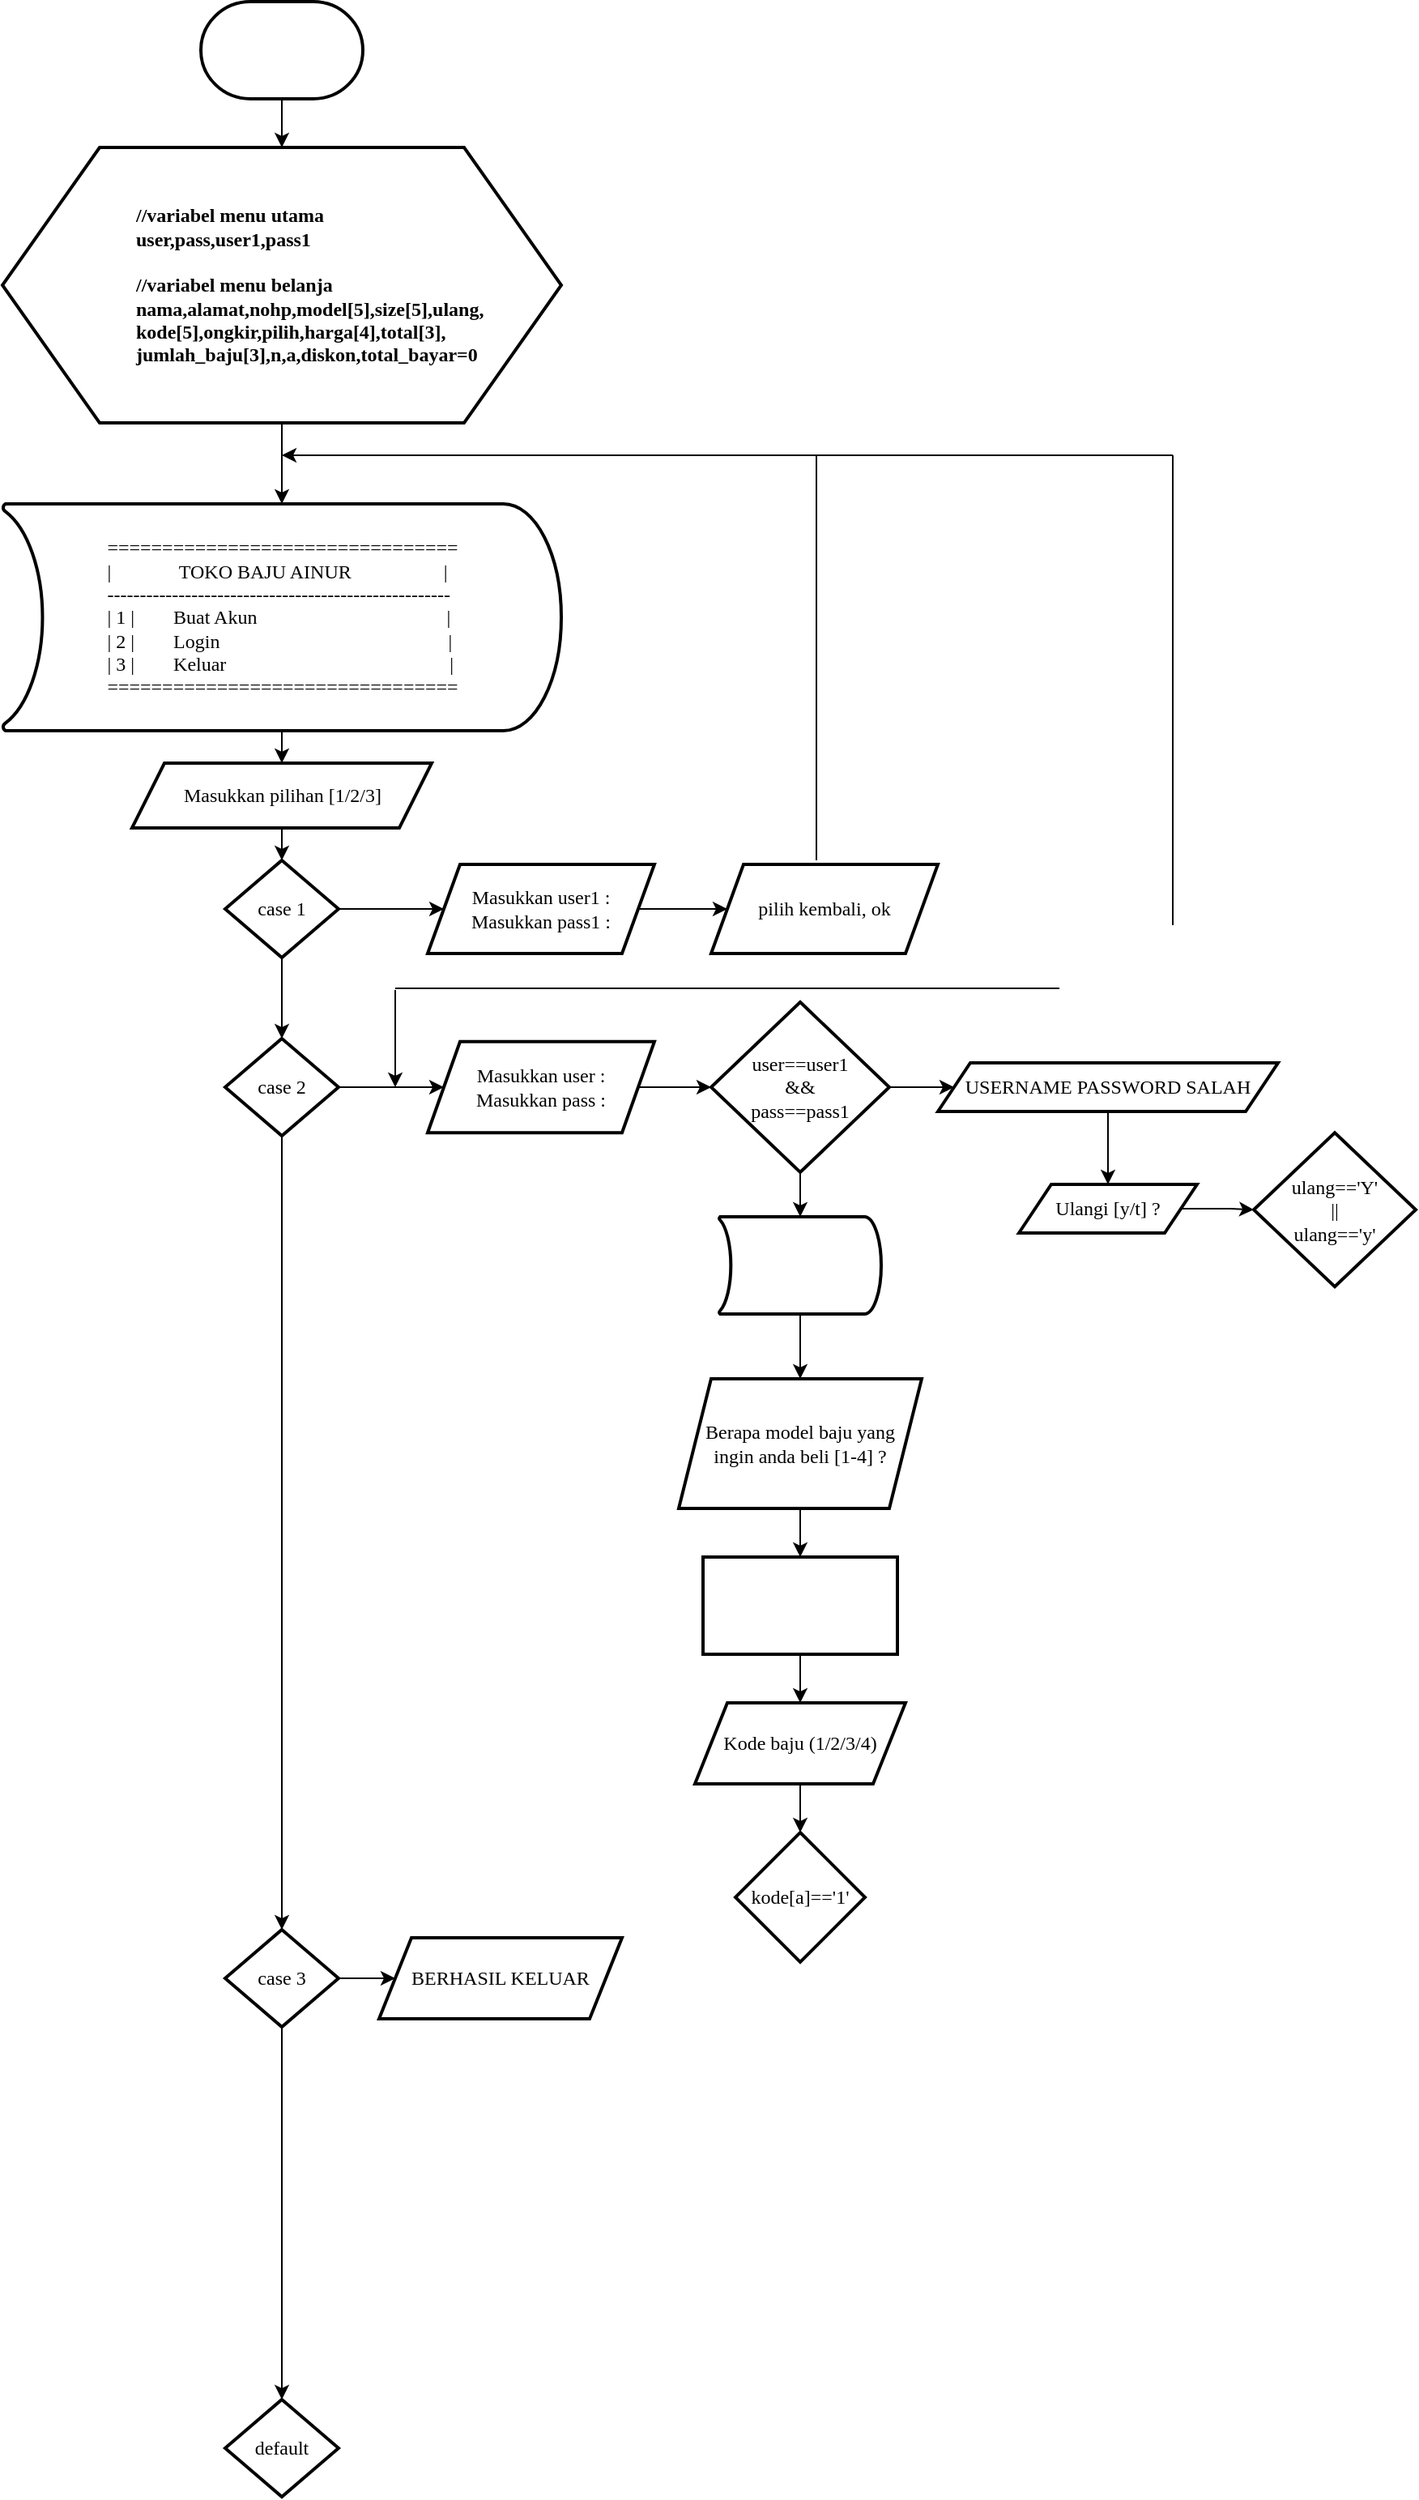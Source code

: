 <mxfile version="20.8.1" type="github"><diagram id="lUVQCdelqZV2-xX5M3US" name="Page-1"><mxGraphModel dx="677" dy="372" grid="1" gridSize="10" guides="1" tooltips="1" connect="1" arrows="1" fold="1" page="1" pageScale="1" pageWidth="850" pageHeight="1100" math="0" shadow="0"><root><mxCell id="0"/><mxCell id="1" parent="0"/><mxCell id="BLzsqgk2nv_leOkiWDsG-5" value="" style="edgeStyle=orthogonalEdgeStyle;rounded=0;orthogonalLoop=1;jettySize=auto;html=1;" edge="1" parent="1" source="BLzsqgk2nv_leOkiWDsG-1" target="BLzsqgk2nv_leOkiWDsG-4"><mxGeometry relative="1" as="geometry"/></mxCell><mxCell id="BLzsqgk2nv_leOkiWDsG-1" value="" style="strokeWidth=2;html=1;shape=mxgraph.flowchart.terminator;whiteSpace=wrap;" vertex="1" parent="1"><mxGeometry x="320" y="20" width="100" height="60" as="geometry"/></mxCell><mxCell id="BLzsqgk2nv_leOkiWDsG-9" value="" style="edgeStyle=orthogonalEdgeStyle;rounded=0;orthogonalLoop=1;jettySize=auto;html=1;fontFamily=Times New Roman;" edge="1" parent="1" source="BLzsqgk2nv_leOkiWDsG-4" target="BLzsqgk2nv_leOkiWDsG-8"><mxGeometry relative="1" as="geometry"/></mxCell><mxCell id="BLzsqgk2nv_leOkiWDsG-4" value="&lt;blockquote style=&quot;margin: 0 0 0 40px; border: none; padding: 0px;&quot;&gt;&lt;blockquote style=&quot;margin: 0 0 0 40px; border: none; padding: 0px;&quot;&gt;&lt;div&gt;&lt;font style=&quot;&quot; face=&quot;Times New Roman&quot;&gt;&lt;b&gt;//variabel menu utama&lt;/b&gt;&lt;/font&gt;&lt;/div&gt;&lt;/blockquote&gt;&lt;blockquote style=&quot;margin: 0 0 0 40px; border: none; padding: 0px;&quot;&gt;&lt;div&gt;&lt;font face=&quot;Times New Roman&quot;&gt;&lt;b&gt;user,pass,&lt;/b&gt;&lt;/font&gt;&lt;b style=&quot;font-family: &amp;quot;Times New Roman&amp;quot;; background-color: initial;&quot;&gt;user1,pass1&lt;/b&gt;&lt;/div&gt;&lt;div&gt;&lt;b style=&quot;font-family: &amp;quot;Times New Roman&amp;quot;; background-color: initial;&quot;&gt;&lt;br&gt;&lt;/b&gt;&lt;/div&gt;&lt;/blockquote&gt;&lt;blockquote style=&quot;margin: 0 0 0 40px; border: none; padding: 0px;&quot;&gt;&lt;div&gt;&lt;font face=&quot;Times New Roman&quot;&gt;&lt;b&gt;//variabel menu belanja&lt;/b&gt;&lt;/font&gt;&lt;/div&gt;&lt;/blockquote&gt;&lt;blockquote style=&quot;margin: 0 0 0 40px; border: none; padding: 0px;&quot;&gt;&lt;div&gt;&lt;font face=&quot;Times New Roman&quot;&gt;&lt;b&gt;nama,alamat,&lt;/b&gt;&lt;/font&gt;&lt;b style=&quot;font-family: &amp;quot;Times New Roman&amp;quot;; background-color: initial;&quot;&gt;nohp,&lt;/b&gt;&lt;b style=&quot;font-family: &amp;quot;Times New Roman&amp;quot;; background-color: initial;&quot;&gt;model[5],size[5],&lt;/b&gt;&lt;b style=&quot;font-family: &amp;quot;Times New Roman&amp;quot;; background-color: initial;&quot;&gt;ulang,&amp;nbsp; &amp;nbsp; &amp;nbsp; &amp;nbsp; &amp;nbsp;&amp;nbsp;&lt;/b&gt;&lt;/div&gt;&lt;/blockquote&gt;&lt;blockquote style=&quot;margin: 0 0 0 40px; border: none; padding: 0px;&quot;&gt;&lt;div&gt;&lt;font face=&quot;Times New Roman&quot;&gt;&lt;b&gt;kode[5],&lt;/b&gt;&lt;/font&gt;&lt;b style=&quot;font-family: &amp;quot;Times New Roman&amp;quot;; background-color: initial;&quot;&gt;ongkir,pilih,&lt;/b&gt;&lt;b style=&quot;font-family: &amp;quot;Times New Roman&amp;quot;; background-color: initial;&quot;&gt;harga[4],total[3],&lt;/b&gt;&lt;/div&gt;&lt;div&gt;&lt;b style=&quot;font-family: &amp;quot;Times New Roman&amp;quot;; background-color: initial;&quot;&gt;jumlah_baju[3],&lt;/b&gt;&lt;b style=&quot;font-family: &amp;quot;Times New Roman&amp;quot;; background-color: initial;&quot;&gt;n,a,diskon,&lt;/b&gt;&lt;b style=&quot;font-family: &amp;quot;Times New Roman&amp;quot;; background-color: initial;&quot;&gt;total_bayar=0&lt;/b&gt;&lt;/div&gt;&lt;/blockquote&gt;&lt;/blockquote&gt;&lt;div&gt;&lt;span style=&quot;&quot;&gt;&#9;&lt;/span&gt;&lt;/div&gt;" style="shape=hexagon;perimeter=hexagonPerimeter2;whiteSpace=wrap;html=1;fixedSize=1;strokeWidth=2;size=60;align=left;" vertex="1" parent="1"><mxGeometry x="197.5" y="110" width="345" height="170" as="geometry"/></mxCell><mxCell id="BLzsqgk2nv_leOkiWDsG-11" value="" style="edgeStyle=orthogonalEdgeStyle;rounded=0;orthogonalLoop=1;jettySize=auto;html=1;fontFamily=Times New Roman;" edge="1" parent="1" source="BLzsqgk2nv_leOkiWDsG-8" target="BLzsqgk2nv_leOkiWDsG-10"><mxGeometry relative="1" as="geometry"/></mxCell><mxCell id="BLzsqgk2nv_leOkiWDsG-8" value="&lt;div style=&quot;text-align: justify;&quot;&gt;================================&lt;/div&gt;&lt;div style=&quot;text-align: justify;&quot;&gt;|&amp;nbsp; &amp;nbsp; &amp;nbsp; &amp;nbsp; &amp;nbsp; &amp;nbsp; &amp;nbsp; TOKO BAJU AINUR&amp;nbsp; &amp;nbsp; &amp;nbsp; &amp;nbsp; &amp;nbsp; &amp;nbsp; &amp;nbsp; &amp;nbsp; &amp;nbsp; &amp;nbsp;|&lt;/div&gt;&lt;div style=&quot;text-align: justify;&quot;&gt;-----------------------------------------------------&lt;/div&gt;&lt;div style=&quot;text-align: justify;&quot;&gt;| 1 |&amp;nbsp; &amp;nbsp; &amp;nbsp; &amp;nbsp; Buat Akun&amp;nbsp; &amp;nbsp; &amp;nbsp; &amp;nbsp; &amp;nbsp; &amp;nbsp; &amp;nbsp; &amp;nbsp; &amp;nbsp; &amp;nbsp; &amp;nbsp; &amp;nbsp; &amp;nbsp; &amp;nbsp; &amp;nbsp; &amp;nbsp; &amp;nbsp; &amp;nbsp; &amp;nbsp; &amp;nbsp;|&lt;/div&gt;&lt;div style=&quot;text-align: justify;&quot;&gt;| 2 |&amp;nbsp; &amp;nbsp; &amp;nbsp; &amp;nbsp; Login&amp;nbsp; &amp;nbsp; &amp;nbsp; &amp;nbsp; &amp;nbsp; &amp;nbsp; &amp;nbsp; &amp;nbsp; &amp;nbsp; &amp;nbsp; &amp;nbsp; &amp;nbsp; &amp;nbsp; &amp;nbsp; &amp;nbsp; &amp;nbsp; &amp;nbsp; &amp;nbsp; &amp;nbsp; &amp;nbsp; &amp;nbsp; &amp;nbsp; &amp;nbsp; &amp;nbsp;|&lt;/div&gt;&lt;div style=&quot;text-align: justify;&quot;&gt;| 3 |&amp;nbsp; &amp;nbsp; &amp;nbsp; &amp;nbsp; Keluar&amp;nbsp; &amp;nbsp; &amp;nbsp; &amp;nbsp; &amp;nbsp; &amp;nbsp; &amp;nbsp; &amp;nbsp; &amp;nbsp; &amp;nbsp; &amp;nbsp; &amp;nbsp; &amp;nbsp; &amp;nbsp; &amp;nbsp; &amp;nbsp; &amp;nbsp; &amp;nbsp; &amp;nbsp; &amp;nbsp; &amp;nbsp; &amp;nbsp; &amp;nbsp; |&lt;/div&gt;&lt;div style=&quot;text-align: justify;&quot;&gt;================================&lt;/div&gt;" style="strokeWidth=2;html=1;shape=mxgraph.flowchart.stored_data;whiteSpace=wrap;fontFamily=Times New Roman;direction=west;" vertex="1" parent="1"><mxGeometry x="197.5" y="330" width="345" height="140" as="geometry"/></mxCell><mxCell id="BLzsqgk2nv_leOkiWDsG-13" value="" style="edgeStyle=orthogonalEdgeStyle;rounded=0;orthogonalLoop=1;jettySize=auto;html=1;fontFamily=Times New Roman;" edge="1" parent="1" source="BLzsqgk2nv_leOkiWDsG-10" target="BLzsqgk2nv_leOkiWDsG-12"><mxGeometry relative="1" as="geometry"/></mxCell><mxCell id="BLzsqgk2nv_leOkiWDsG-10" value="Masukkan pilihan [1/2/3]" style="shape=parallelogram;perimeter=parallelogramPerimeter;whiteSpace=wrap;html=1;fixedSize=1;fontFamily=Times New Roman;strokeWidth=2;" vertex="1" parent="1"><mxGeometry x="277.5" y="490" width="185" height="40" as="geometry"/></mxCell><mxCell id="BLzsqgk2nv_leOkiWDsG-15" value="" style="edgeStyle=orthogonalEdgeStyle;rounded=0;orthogonalLoop=1;jettySize=auto;html=1;fontFamily=Times New Roman;" edge="1" parent="1" source="BLzsqgk2nv_leOkiWDsG-12" target="BLzsqgk2nv_leOkiWDsG-14"><mxGeometry relative="1" as="geometry"/></mxCell><mxCell id="BLzsqgk2nv_leOkiWDsG-21" value="" style="edgeStyle=orthogonalEdgeStyle;rounded=0;orthogonalLoop=1;jettySize=auto;html=1;fontFamily=Times New Roman;" edge="1" parent="1" source="BLzsqgk2nv_leOkiWDsG-12" target="BLzsqgk2nv_leOkiWDsG-20"><mxGeometry relative="1" as="geometry"/></mxCell><mxCell id="BLzsqgk2nv_leOkiWDsG-12" value="case 1" style="rhombus;whiteSpace=wrap;html=1;fontFamily=Times New Roman;strokeWidth=2;" vertex="1" parent="1"><mxGeometry x="335" y="550" width="70" height="60" as="geometry"/></mxCell><mxCell id="BLzsqgk2nv_leOkiWDsG-17" value="" style="edgeStyle=orthogonalEdgeStyle;rounded=0;orthogonalLoop=1;jettySize=auto;html=1;fontFamily=Times New Roman;" edge="1" parent="1" source="BLzsqgk2nv_leOkiWDsG-14" target="BLzsqgk2nv_leOkiWDsG-16"><mxGeometry relative="1" as="geometry"/></mxCell><mxCell id="BLzsqgk2nv_leOkiWDsG-29" value="" style="edgeStyle=orthogonalEdgeStyle;rounded=0;orthogonalLoop=1;jettySize=auto;html=1;fontFamily=Times New Roman;" edge="1" parent="1" source="BLzsqgk2nv_leOkiWDsG-14" target="BLzsqgk2nv_leOkiWDsG-28"><mxGeometry relative="1" as="geometry"/></mxCell><mxCell id="BLzsqgk2nv_leOkiWDsG-14" value="case 2" style="rhombus;whiteSpace=wrap;html=1;fontFamily=Times New Roman;strokeWidth=2;" vertex="1" parent="1"><mxGeometry x="335" y="660" width="70" height="60" as="geometry"/></mxCell><mxCell id="BLzsqgk2nv_leOkiWDsG-19" value="" style="edgeStyle=orthogonalEdgeStyle;rounded=0;orthogonalLoop=1;jettySize=auto;html=1;fontFamily=Times New Roman;" edge="1" parent="1" source="BLzsqgk2nv_leOkiWDsG-16" target="BLzsqgk2nv_leOkiWDsG-18"><mxGeometry relative="1" as="geometry"/></mxCell><mxCell id="BLzsqgk2nv_leOkiWDsG-50" value="" style="edgeStyle=orthogonalEdgeStyle;rounded=0;orthogonalLoop=1;jettySize=auto;html=1;fontFamily=Times New Roman;" edge="1" parent="1" source="BLzsqgk2nv_leOkiWDsG-16" target="BLzsqgk2nv_leOkiWDsG-49"><mxGeometry relative="1" as="geometry"/></mxCell><mxCell id="BLzsqgk2nv_leOkiWDsG-16" value="case 3" style="rhombus;whiteSpace=wrap;html=1;fontFamily=Times New Roman;strokeWidth=2;" vertex="1" parent="1"><mxGeometry x="335" y="1210" width="70" height="60" as="geometry"/></mxCell><mxCell id="BLzsqgk2nv_leOkiWDsG-18" value="default" style="rhombus;whiteSpace=wrap;html=1;fontFamily=Times New Roman;strokeWidth=2;" vertex="1" parent="1"><mxGeometry x="335" y="1500" width="70" height="60" as="geometry"/></mxCell><mxCell id="BLzsqgk2nv_leOkiWDsG-23" value="" style="edgeStyle=orthogonalEdgeStyle;rounded=0;orthogonalLoop=1;jettySize=auto;html=1;fontFamily=Times New Roman;" edge="1" parent="1" source="BLzsqgk2nv_leOkiWDsG-20" target="BLzsqgk2nv_leOkiWDsG-22"><mxGeometry relative="1" as="geometry"/></mxCell><mxCell id="BLzsqgk2nv_leOkiWDsG-20" value="Masukkan user1 :&lt;br&gt;Masukkan pass1 :" style="shape=parallelogram;perimeter=parallelogramPerimeter;whiteSpace=wrap;html=1;fixedSize=1;fontFamily=Times New Roman;strokeWidth=2;" vertex="1" parent="1"><mxGeometry x="460" y="552.5" width="140" height="55" as="geometry"/></mxCell><mxCell id="BLzsqgk2nv_leOkiWDsG-22" value="pilih kembali, ok" style="shape=parallelogram;perimeter=parallelogramPerimeter;whiteSpace=wrap;html=1;fixedSize=1;fontFamily=Times New Roman;strokeWidth=2;" vertex="1" parent="1"><mxGeometry x="635" y="552.5" width="140" height="55" as="geometry"/></mxCell><mxCell id="BLzsqgk2nv_leOkiWDsG-26" value="" style="endArrow=classic;html=1;rounded=0;fontFamily=Times New Roman;" edge="1" parent="1"><mxGeometry width="50" height="50" relative="1" as="geometry"><mxPoint x="920" y="300" as="sourcePoint"/><mxPoint x="370" y="300" as="targetPoint"/></mxGeometry></mxCell><mxCell id="BLzsqgk2nv_leOkiWDsG-27" value="" style="endArrow=none;html=1;rounded=0;fontFamily=Times New Roman;" edge="1" parent="1"><mxGeometry width="50" height="50" relative="1" as="geometry"><mxPoint x="700" y="550" as="sourcePoint"/><mxPoint x="700" y="300" as="targetPoint"/></mxGeometry></mxCell><mxCell id="BLzsqgk2nv_leOkiWDsG-33" value="" style="edgeStyle=orthogonalEdgeStyle;rounded=0;orthogonalLoop=1;jettySize=auto;html=1;fontFamily=Times New Roman;" edge="1" parent="1" source="BLzsqgk2nv_leOkiWDsG-28" target="BLzsqgk2nv_leOkiWDsG-32"><mxGeometry relative="1" as="geometry"/></mxCell><mxCell id="BLzsqgk2nv_leOkiWDsG-28" value="Masukkan user :&lt;br style=&quot;border-color: var(--border-color);&quot;&gt;Masukkan pass :" style="shape=parallelogram;perimeter=parallelogramPerimeter;whiteSpace=wrap;html=1;fixedSize=1;fontFamily=Times New Roman;strokeWidth=2;" vertex="1" parent="1"><mxGeometry x="460" y="661.88" width="140" height="56.25" as="geometry"/></mxCell><mxCell id="BLzsqgk2nv_leOkiWDsG-37" value="" style="edgeStyle=orthogonalEdgeStyle;rounded=0;orthogonalLoop=1;jettySize=auto;html=1;fontFamily=Times New Roman;" edge="1" parent="1" source="BLzsqgk2nv_leOkiWDsG-32" target="BLzsqgk2nv_leOkiWDsG-36"><mxGeometry relative="1" as="geometry"/></mxCell><mxCell id="BLzsqgk2nv_leOkiWDsG-52" value="" style="edgeStyle=orthogonalEdgeStyle;rounded=0;orthogonalLoop=1;jettySize=auto;html=1;fontFamily=Times New Roman;" edge="1" parent="1" source="BLzsqgk2nv_leOkiWDsG-32" target="BLzsqgk2nv_leOkiWDsG-51"><mxGeometry relative="1" as="geometry"/></mxCell><mxCell id="BLzsqgk2nv_leOkiWDsG-32" value="user==user1&lt;br&gt;&amp;amp;&amp;amp;&lt;br&gt;pass==pass1" style="rhombus;whiteSpace=wrap;html=1;fontFamily=Times New Roman;strokeWidth=2;" vertex="1" parent="1"><mxGeometry x="635" y="637.51" width="110" height="104.99" as="geometry"/></mxCell><mxCell id="BLzsqgk2nv_leOkiWDsG-39" value="" style="edgeStyle=orthogonalEdgeStyle;rounded=0;orthogonalLoop=1;jettySize=auto;html=1;fontFamily=Times New Roman;" edge="1" parent="1" source="BLzsqgk2nv_leOkiWDsG-36" target="BLzsqgk2nv_leOkiWDsG-38"><mxGeometry relative="1" as="geometry"/></mxCell><mxCell id="BLzsqgk2nv_leOkiWDsG-36" value="USERNAME PASSWORD SALAH" style="shape=parallelogram;perimeter=parallelogramPerimeter;whiteSpace=wrap;html=1;fixedSize=1;fontFamily=Times New Roman;strokeWidth=2;" vertex="1" parent="1"><mxGeometry x="775" y="675" width="210" height="30" as="geometry"/></mxCell><mxCell id="BLzsqgk2nv_leOkiWDsG-41" value="" style="edgeStyle=orthogonalEdgeStyle;rounded=0;orthogonalLoop=1;jettySize=auto;html=1;fontFamily=Times New Roman;" edge="1" parent="1" source="BLzsqgk2nv_leOkiWDsG-38" target="BLzsqgk2nv_leOkiWDsG-40"><mxGeometry relative="1" as="geometry"/></mxCell><mxCell id="BLzsqgk2nv_leOkiWDsG-38" value="Ulangi [y/t] ?" style="shape=parallelogram;perimeter=parallelogramPerimeter;whiteSpace=wrap;html=1;fixedSize=1;fontFamily=Times New Roman;strokeWidth=2;" vertex="1" parent="1"><mxGeometry x="825" y="750" width="110" height="30" as="geometry"/></mxCell><mxCell id="BLzsqgk2nv_leOkiWDsG-40" value="ulang=='Y'&lt;br&gt;||&lt;br&gt;ulang=='y'" style="rhombus;whiteSpace=wrap;html=1;fontFamily=Times New Roman;strokeWidth=2;" vertex="1" parent="1"><mxGeometry x="970" y="718.13" width="100" height="95" as="geometry"/></mxCell><mxCell id="BLzsqgk2nv_leOkiWDsG-44" value="" style="endArrow=none;html=1;rounded=0;fontFamily=Times New Roman;" edge="1" parent="1"><mxGeometry width="50" height="50" relative="1" as="geometry"><mxPoint x="440" y="629" as="sourcePoint"/><mxPoint x="850" y="629" as="targetPoint"/></mxGeometry></mxCell><mxCell id="BLzsqgk2nv_leOkiWDsG-45" value="" style="endArrow=classic;html=1;rounded=0;fontFamily=Times New Roman;" edge="1" parent="1"><mxGeometry width="50" height="50" relative="1" as="geometry"><mxPoint x="440" y="630" as="sourcePoint"/><mxPoint x="440" y="690" as="targetPoint"/></mxGeometry></mxCell><mxCell id="BLzsqgk2nv_leOkiWDsG-48" value="" style="endArrow=none;html=1;rounded=0;fontFamily=Times New Roman;" edge="1" parent="1"><mxGeometry width="50" height="50" relative="1" as="geometry"><mxPoint x="920" y="590" as="sourcePoint"/><mxPoint x="920" y="300" as="targetPoint"/></mxGeometry></mxCell><mxCell id="BLzsqgk2nv_leOkiWDsG-49" value="BERHASIL KELUAR" style="shape=parallelogram;perimeter=parallelogramPerimeter;whiteSpace=wrap;html=1;fixedSize=1;fontFamily=Times New Roman;strokeWidth=2;" vertex="1" parent="1"><mxGeometry x="430" y="1215" width="150" height="50" as="geometry"/></mxCell><mxCell id="BLzsqgk2nv_leOkiWDsG-56" value="" style="edgeStyle=orthogonalEdgeStyle;rounded=0;orthogonalLoop=1;jettySize=auto;html=1;fontFamily=Times New Roman;" edge="1" parent="1" source="BLzsqgk2nv_leOkiWDsG-51" target="BLzsqgk2nv_leOkiWDsG-55"><mxGeometry relative="1" as="geometry"/></mxCell><mxCell id="BLzsqgk2nv_leOkiWDsG-51" value="" style="strokeWidth=2;html=1;shape=mxgraph.flowchart.stored_data;whiteSpace=wrap;fontFamily=Times New Roman;rotation=-180;" vertex="1" parent="1"><mxGeometry x="640" y="770" width="100" height="60" as="geometry"/></mxCell><mxCell id="BLzsqgk2nv_leOkiWDsG-58" value="" style="edgeStyle=orthogonalEdgeStyle;rounded=0;orthogonalLoop=1;jettySize=auto;html=1;fontFamily=Times New Roman;" edge="1" parent="1" source="BLzsqgk2nv_leOkiWDsG-55" target="BLzsqgk2nv_leOkiWDsG-57"><mxGeometry relative="1" as="geometry"/></mxCell><mxCell id="BLzsqgk2nv_leOkiWDsG-55" value="Berapa model baju yang&lt;br&gt;ingin anda beli [1-4] ?" style="shape=parallelogram;perimeter=parallelogramPerimeter;whiteSpace=wrap;html=1;fixedSize=1;fontFamily=Times New Roman;strokeWidth=2;" vertex="1" parent="1"><mxGeometry x="615" y="870" width="150" height="80" as="geometry"/></mxCell><mxCell id="BLzsqgk2nv_leOkiWDsG-60" value="" style="edgeStyle=orthogonalEdgeStyle;rounded=0;orthogonalLoop=1;jettySize=auto;html=1;fontFamily=Times New Roman;" edge="1" parent="1" source="BLzsqgk2nv_leOkiWDsG-57" target="BLzsqgk2nv_leOkiWDsG-59"><mxGeometry relative="1" as="geometry"/></mxCell><mxCell id="BLzsqgk2nv_leOkiWDsG-57" value="" style="whiteSpace=wrap;html=1;fontFamily=Times New Roman;strokeWidth=2;" vertex="1" parent="1"><mxGeometry x="630" y="980" width="120" height="60" as="geometry"/></mxCell><mxCell id="BLzsqgk2nv_leOkiWDsG-62" value="" style="edgeStyle=orthogonalEdgeStyle;rounded=0;orthogonalLoop=1;jettySize=auto;html=1;fontFamily=Times New Roman;" edge="1" parent="1" source="BLzsqgk2nv_leOkiWDsG-59" target="BLzsqgk2nv_leOkiWDsG-61"><mxGeometry relative="1" as="geometry"/></mxCell><mxCell id="BLzsqgk2nv_leOkiWDsG-59" value="Kode baju (1/2/3/4)" style="shape=parallelogram;perimeter=parallelogramPerimeter;whiteSpace=wrap;html=1;fixedSize=1;fontFamily=Times New Roman;strokeWidth=2;" vertex="1" parent="1"><mxGeometry x="625" y="1070" width="130" height="50" as="geometry"/></mxCell><mxCell id="BLzsqgk2nv_leOkiWDsG-61" value="kode[a]=='1'" style="rhombus;whiteSpace=wrap;html=1;fontFamily=Times New Roman;strokeWidth=2;" vertex="1" parent="1"><mxGeometry x="650" y="1150" width="80" height="80" as="geometry"/></mxCell></root></mxGraphModel></diagram></mxfile>